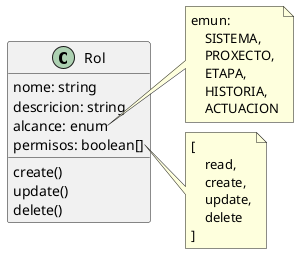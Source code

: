 @startuml Rol

!startsub PARCIAL
    class Rol {
        {field} nome: string
        {field} descricion: string
        {field} alcance: enum
        {field} permisos: boolean[]
!endsub

        {method} create()
        {method} update()
        {method} delete()

!startsub PARCIAL
    }
!endsub

note right of Rol::alcance
    emun:
        SISTEMA,
        PROXECTO,
        ETAPA,
        HISTORIA,
        ACTUACION
end note

note right of Rol::permisos
    [
        read,
        create,
        update,
        delete
    ]
end note

@enduml